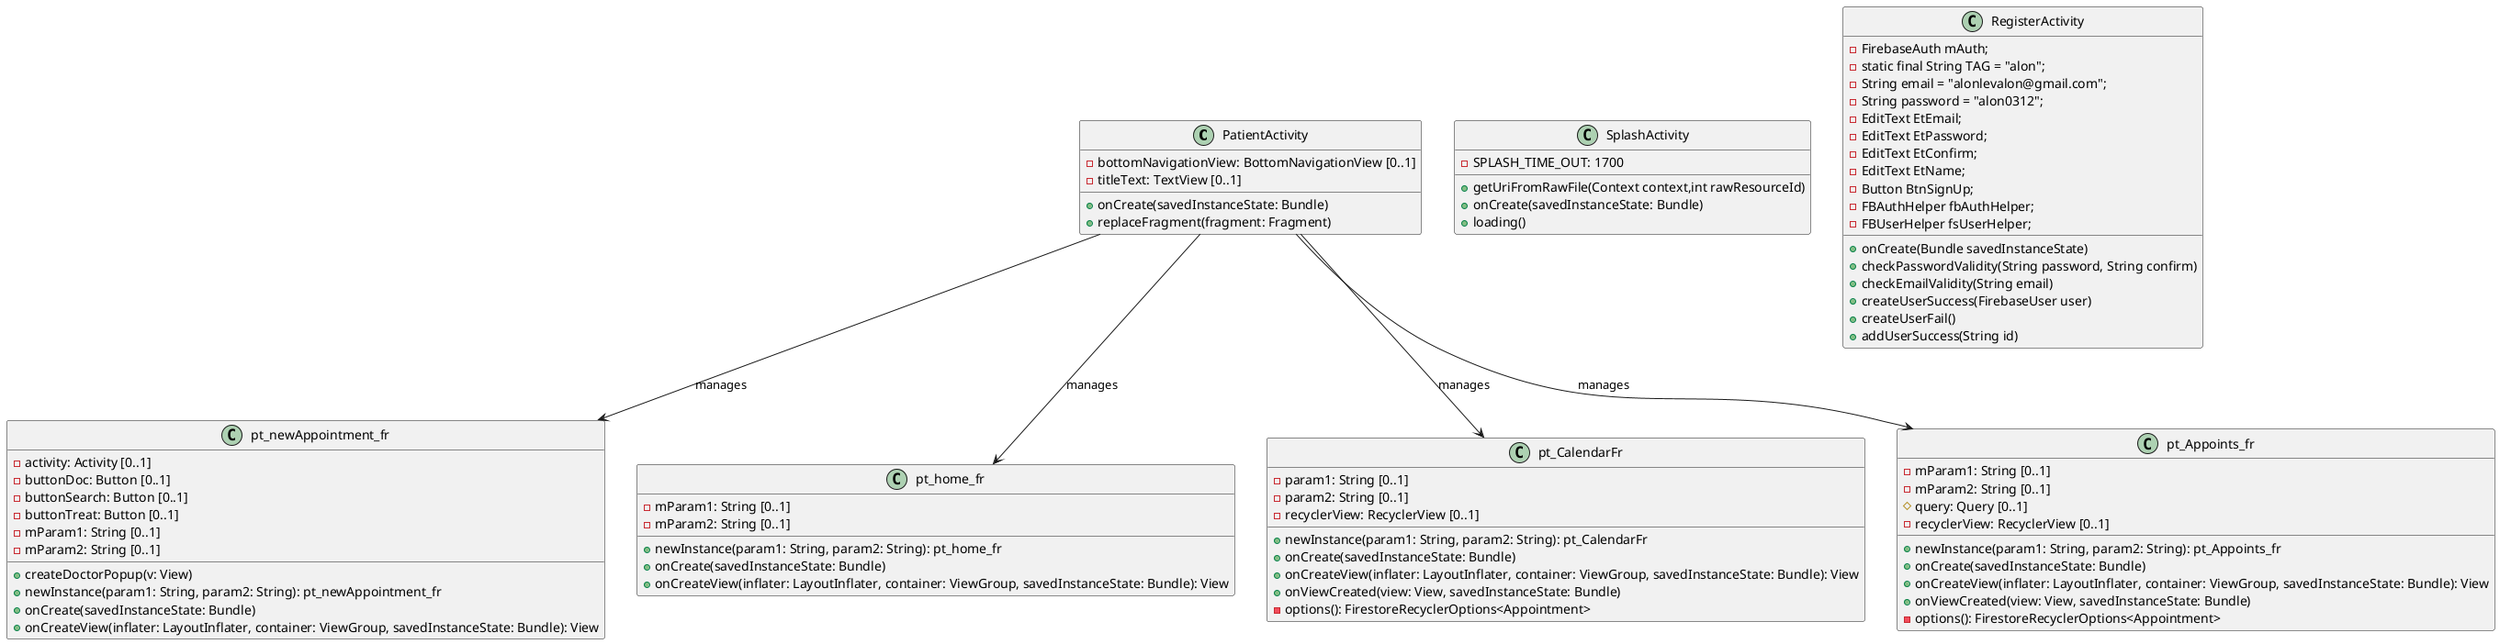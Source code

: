 @startuml

' First Diagram: PatientActivity
class PatientActivity {
    - bottomNavigationView: BottomNavigationView [0..1]
    - titleText: TextView [0..1]
    + onCreate(savedInstanceState: Bundle)
    + replaceFragment(fragment: Fragment)
}

' Second Diagram: pt_newAppointment_fr
class pt_newAppointment_fr {
    - activity: Activity [0..1]
    - buttonDoc: Button [0..1]
    - buttonSearch: Button [0..1]
    - buttonTreat: Button [0..1]
    - mParam1: String [0..1]
    - mParam2: String [0..1]
    + createDoctorPopup(v: View)
    + newInstance(param1: String, param2: String): pt_newAppointment_fr
    + onCreate(savedInstanceState: Bundle)
    + onCreateView(inflater: LayoutInflater, container: ViewGroup, savedInstanceState: Bundle): View
}

' Third Diagram: pt_home_fr
class pt_home_fr {
    - mParam1: String [0..1]
    - mParam2: String [0..1]
    + newInstance(param1: String, param2: String): pt_home_fr
    + onCreate(savedInstanceState: Bundle)
    + onCreateView(inflater: LayoutInflater, container: ViewGroup, savedInstanceState: Bundle): View
}

' Fourth Diagram: pt_CalendarFr
class pt_CalendarFr {
    - param1: String [0..1]
    - param2: String [0..1]
    - recyclerView: RecyclerView [0..1]
    + newInstance(param1: String, param2: String): pt_CalendarFr
    + onCreate(savedInstanceState: Bundle)
    + onCreateView(inflater: LayoutInflater, container: ViewGroup, savedInstanceState: Bundle): View
    + onViewCreated(view: View, savedInstanceState: Bundle)
    - options(): FirestoreRecyclerOptions<Appointment>
}

' Fifth Diagram: pt_Appoints_fr
class pt_Appoints_fr {
    - mParam1: String [0..1]
    - mParam2: String [0..1]
    # query: Query [0..1]
    - recyclerView: RecyclerView [0..1]
    + newInstance(param1: String, param2: String): pt_Appoints_fr
    + onCreate(savedInstanceState: Bundle)
    + onCreateView(inflater: LayoutInflater, container: ViewGroup, savedInstanceState: Bundle): View
    + onViewCreated(view: View, savedInstanceState: Bundle)
    - options(): FirestoreRecyclerOptions<Appointment>
}
class SplashActivity {
    -SPLASH_TIME_OUT: 1700
    + getUriFromRawFile(Context context,int rawResourceId)
    + onCreate(savedInstanceState: Bundle)
    + loading()
}
class RegisterActivity{
-FirebaseAuth mAuth;
-static final String TAG = "alon";
-String email = "alonlevalon@gmail.com";
-String password = "alon0312";
-EditText EtEmail;
-EditText EtPassword;
-EditText EtConfirm;
-EditText EtName;
-Button BtnSignUp;
-FBAuthHelper fbAuthHelper;
-FBUserHelper fsUserHelper;
+onCreate(Bundle savedInstanceState)
+checkPasswordValidity(String password, String confirm)
+checkEmailValidity(String email)
+createUserSuccess(FirebaseUser user)
+createUserFail()
+addUserSuccess(String id)
}
PatientActivity --> pt_CalendarFr :manages
PatientActivity --> pt_Appoints_fr :manages
PatientActivity --> pt_home_fr :manages
PatientActivity --> pt_newAppointment_fr :manages

@enduml
